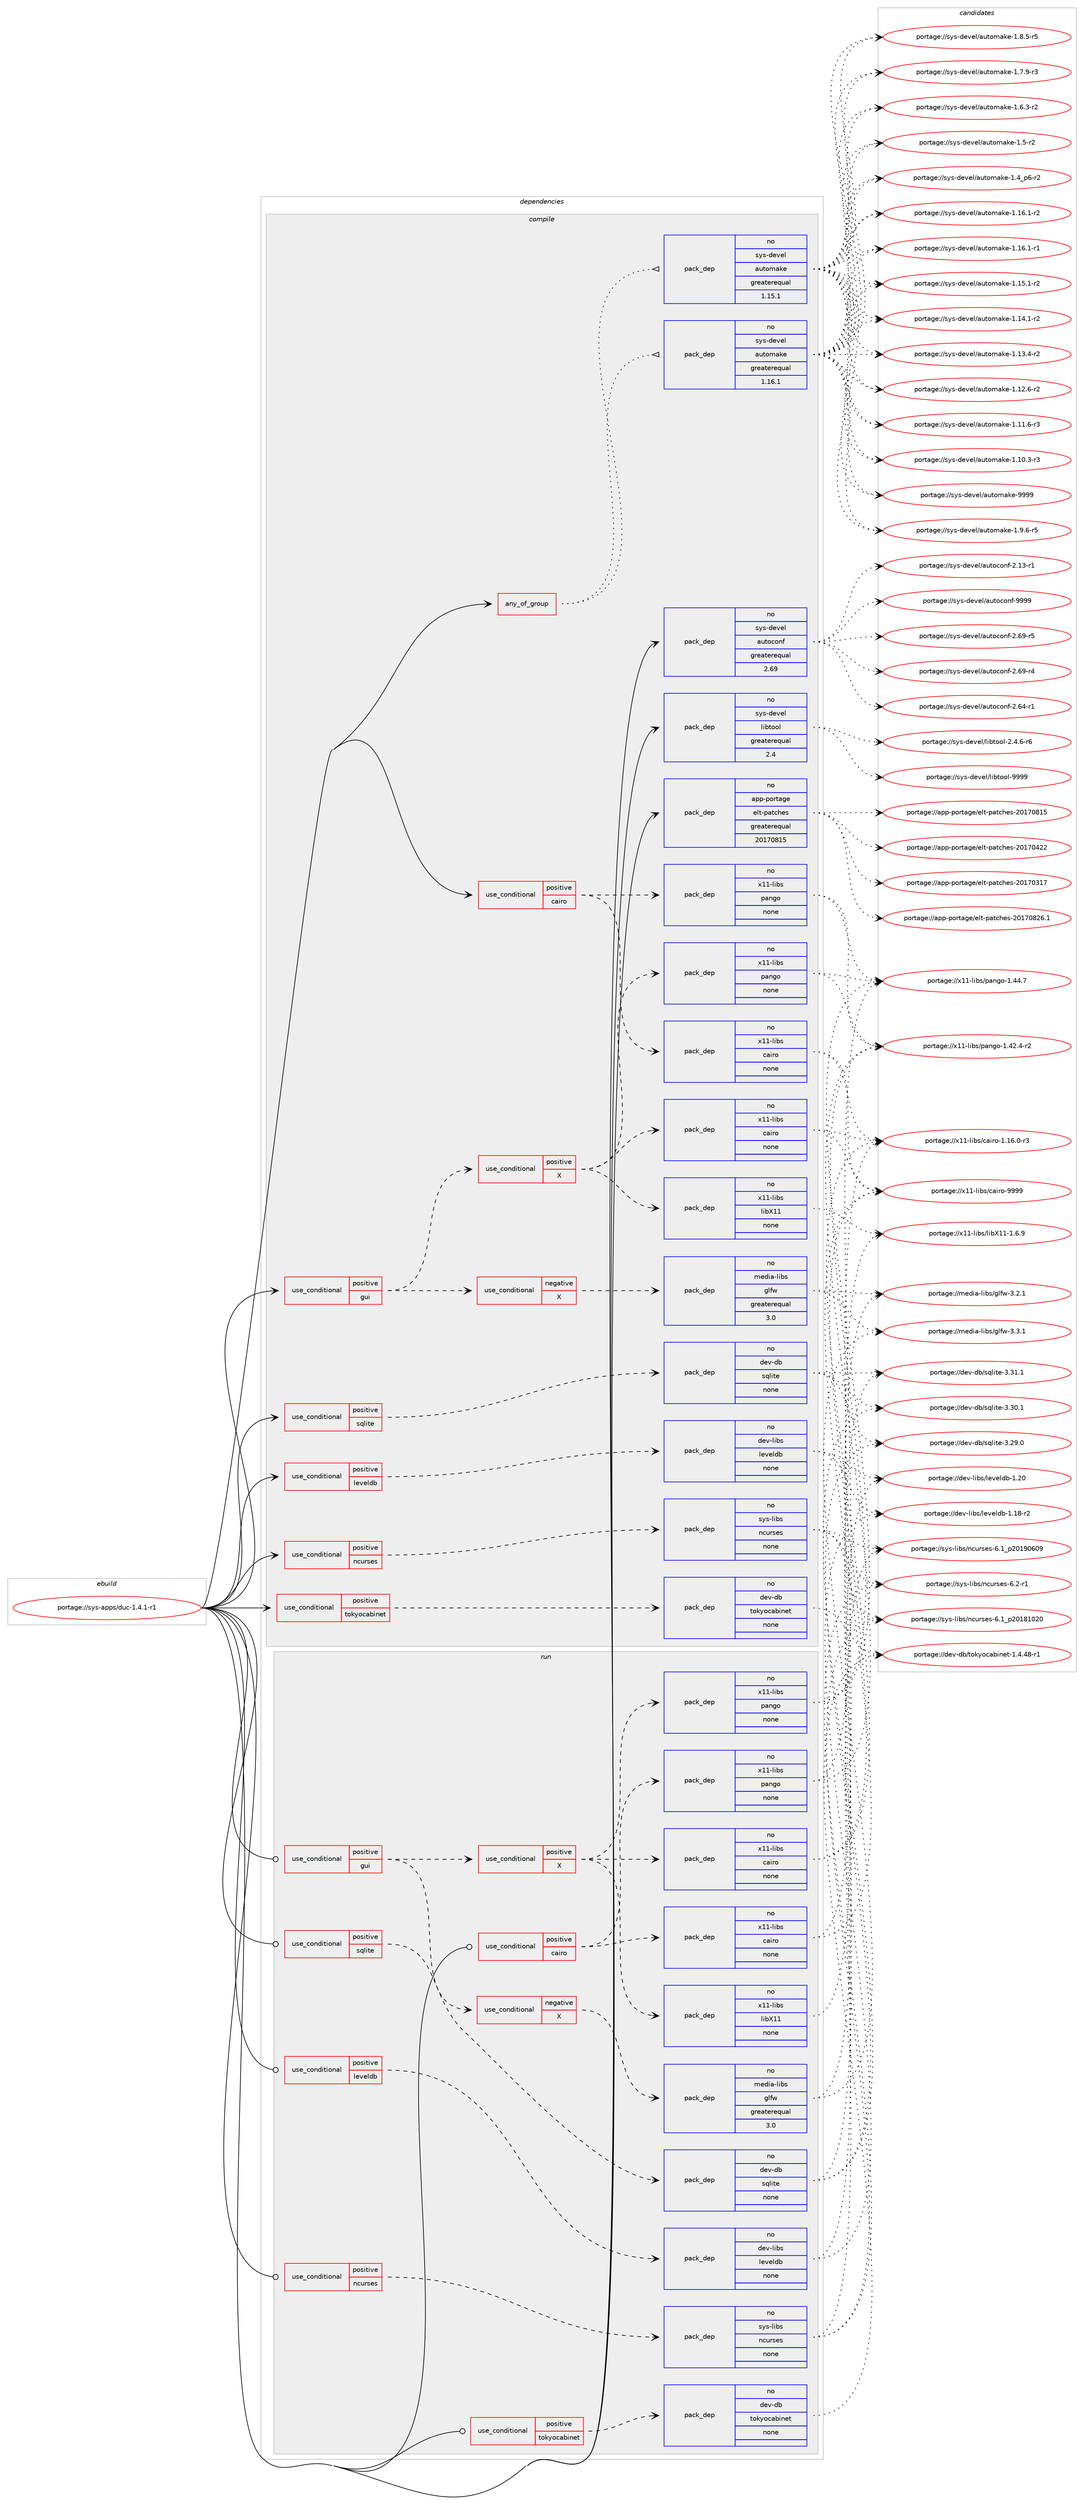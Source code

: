 digraph prolog {

# *************
# Graph options
# *************

newrank=true;
concentrate=true;
compound=true;
graph [rankdir=LR,fontname=Helvetica,fontsize=10,ranksep=1.5];#, ranksep=2.5, nodesep=0.2];
edge  [arrowhead=vee];
node  [fontname=Helvetica,fontsize=10];

# **********
# The ebuild
# **********

subgraph cluster_leftcol {
color=gray;
rank=same;
label=<<i>ebuild</i>>;
id [label="portage://sys-apps/duc-1.4.1-r1", color=red, width=4, href="../sys-apps/duc-1.4.1-r1.svg"];
}

# ****************
# The dependencies
# ****************

subgraph cluster_midcol {
color=gray;
label=<<i>dependencies</i>>;
subgraph cluster_compile {
fillcolor="#eeeeee";
style=filled;
label=<<i>compile</i>>;
subgraph any740 {
dependency32135 [label=<<TABLE BORDER="0" CELLBORDER="1" CELLSPACING="0" CELLPADDING="4"><TR><TD CELLPADDING="10">any_of_group</TD></TR></TABLE>>, shape=none, color=red];subgraph pack25336 {
dependency32136 [label=<<TABLE BORDER="0" CELLBORDER="1" CELLSPACING="0" CELLPADDING="4" WIDTH="220"><TR><TD ROWSPAN="6" CELLPADDING="30">pack_dep</TD></TR><TR><TD WIDTH="110">no</TD></TR><TR><TD>sys-devel</TD></TR><TR><TD>automake</TD></TR><TR><TD>greaterequal</TD></TR><TR><TD>1.16.1</TD></TR></TABLE>>, shape=none, color=blue];
}
dependency32135:e -> dependency32136:w [weight=20,style="dotted",arrowhead="oinv"];
subgraph pack25337 {
dependency32137 [label=<<TABLE BORDER="0" CELLBORDER="1" CELLSPACING="0" CELLPADDING="4" WIDTH="220"><TR><TD ROWSPAN="6" CELLPADDING="30">pack_dep</TD></TR><TR><TD WIDTH="110">no</TD></TR><TR><TD>sys-devel</TD></TR><TR><TD>automake</TD></TR><TR><TD>greaterequal</TD></TR><TR><TD>1.15.1</TD></TR></TABLE>>, shape=none, color=blue];
}
dependency32135:e -> dependency32137:w [weight=20,style="dotted",arrowhead="oinv"];
}
id:e -> dependency32135:w [weight=20,style="solid",arrowhead="vee"];
subgraph cond6049 {
dependency32138 [label=<<TABLE BORDER="0" CELLBORDER="1" CELLSPACING="0" CELLPADDING="4"><TR><TD ROWSPAN="3" CELLPADDING="10">use_conditional</TD></TR><TR><TD>positive</TD></TR><TR><TD>cairo</TD></TR></TABLE>>, shape=none, color=red];
subgraph pack25338 {
dependency32139 [label=<<TABLE BORDER="0" CELLBORDER="1" CELLSPACING="0" CELLPADDING="4" WIDTH="220"><TR><TD ROWSPAN="6" CELLPADDING="30">pack_dep</TD></TR><TR><TD WIDTH="110">no</TD></TR><TR><TD>x11-libs</TD></TR><TR><TD>cairo</TD></TR><TR><TD>none</TD></TR><TR><TD></TD></TR></TABLE>>, shape=none, color=blue];
}
dependency32138:e -> dependency32139:w [weight=20,style="dashed",arrowhead="vee"];
subgraph pack25339 {
dependency32140 [label=<<TABLE BORDER="0" CELLBORDER="1" CELLSPACING="0" CELLPADDING="4" WIDTH="220"><TR><TD ROWSPAN="6" CELLPADDING="30">pack_dep</TD></TR><TR><TD WIDTH="110">no</TD></TR><TR><TD>x11-libs</TD></TR><TR><TD>pango</TD></TR><TR><TD>none</TD></TR><TR><TD></TD></TR></TABLE>>, shape=none, color=blue];
}
dependency32138:e -> dependency32140:w [weight=20,style="dashed",arrowhead="vee"];
}
id:e -> dependency32138:w [weight=20,style="solid",arrowhead="vee"];
subgraph cond6050 {
dependency32141 [label=<<TABLE BORDER="0" CELLBORDER="1" CELLSPACING="0" CELLPADDING="4"><TR><TD ROWSPAN="3" CELLPADDING="10">use_conditional</TD></TR><TR><TD>positive</TD></TR><TR><TD>gui</TD></TR></TABLE>>, shape=none, color=red];
subgraph cond6051 {
dependency32142 [label=<<TABLE BORDER="0" CELLBORDER="1" CELLSPACING="0" CELLPADDING="4"><TR><TD ROWSPAN="3" CELLPADDING="10">use_conditional</TD></TR><TR><TD>positive</TD></TR><TR><TD>X</TD></TR></TABLE>>, shape=none, color=red];
subgraph pack25340 {
dependency32143 [label=<<TABLE BORDER="0" CELLBORDER="1" CELLSPACING="0" CELLPADDING="4" WIDTH="220"><TR><TD ROWSPAN="6" CELLPADDING="30">pack_dep</TD></TR><TR><TD WIDTH="110">no</TD></TR><TR><TD>x11-libs</TD></TR><TR><TD>cairo</TD></TR><TR><TD>none</TD></TR><TR><TD></TD></TR></TABLE>>, shape=none, color=blue];
}
dependency32142:e -> dependency32143:w [weight=20,style="dashed",arrowhead="vee"];
subgraph pack25341 {
dependency32144 [label=<<TABLE BORDER="0" CELLBORDER="1" CELLSPACING="0" CELLPADDING="4" WIDTH="220"><TR><TD ROWSPAN="6" CELLPADDING="30">pack_dep</TD></TR><TR><TD WIDTH="110">no</TD></TR><TR><TD>x11-libs</TD></TR><TR><TD>libX11</TD></TR><TR><TD>none</TD></TR><TR><TD></TD></TR></TABLE>>, shape=none, color=blue];
}
dependency32142:e -> dependency32144:w [weight=20,style="dashed",arrowhead="vee"];
subgraph pack25342 {
dependency32145 [label=<<TABLE BORDER="0" CELLBORDER="1" CELLSPACING="0" CELLPADDING="4" WIDTH="220"><TR><TD ROWSPAN="6" CELLPADDING="30">pack_dep</TD></TR><TR><TD WIDTH="110">no</TD></TR><TR><TD>x11-libs</TD></TR><TR><TD>pango</TD></TR><TR><TD>none</TD></TR><TR><TD></TD></TR></TABLE>>, shape=none, color=blue];
}
dependency32142:e -> dependency32145:w [weight=20,style="dashed",arrowhead="vee"];
}
dependency32141:e -> dependency32142:w [weight=20,style="dashed",arrowhead="vee"];
subgraph cond6052 {
dependency32146 [label=<<TABLE BORDER="0" CELLBORDER="1" CELLSPACING="0" CELLPADDING="4"><TR><TD ROWSPAN="3" CELLPADDING="10">use_conditional</TD></TR><TR><TD>negative</TD></TR><TR><TD>X</TD></TR></TABLE>>, shape=none, color=red];
subgraph pack25343 {
dependency32147 [label=<<TABLE BORDER="0" CELLBORDER="1" CELLSPACING="0" CELLPADDING="4" WIDTH="220"><TR><TD ROWSPAN="6" CELLPADDING="30">pack_dep</TD></TR><TR><TD WIDTH="110">no</TD></TR><TR><TD>media-libs</TD></TR><TR><TD>glfw</TD></TR><TR><TD>greaterequal</TD></TR><TR><TD>3.0</TD></TR></TABLE>>, shape=none, color=blue];
}
dependency32146:e -> dependency32147:w [weight=20,style="dashed",arrowhead="vee"];
}
dependency32141:e -> dependency32146:w [weight=20,style="dashed",arrowhead="vee"];
}
id:e -> dependency32141:w [weight=20,style="solid",arrowhead="vee"];
subgraph cond6053 {
dependency32148 [label=<<TABLE BORDER="0" CELLBORDER="1" CELLSPACING="0" CELLPADDING="4"><TR><TD ROWSPAN="3" CELLPADDING="10">use_conditional</TD></TR><TR><TD>positive</TD></TR><TR><TD>leveldb</TD></TR></TABLE>>, shape=none, color=red];
subgraph pack25344 {
dependency32149 [label=<<TABLE BORDER="0" CELLBORDER="1" CELLSPACING="0" CELLPADDING="4" WIDTH="220"><TR><TD ROWSPAN="6" CELLPADDING="30">pack_dep</TD></TR><TR><TD WIDTH="110">no</TD></TR><TR><TD>dev-libs</TD></TR><TR><TD>leveldb</TD></TR><TR><TD>none</TD></TR><TR><TD></TD></TR></TABLE>>, shape=none, color=blue];
}
dependency32148:e -> dependency32149:w [weight=20,style="dashed",arrowhead="vee"];
}
id:e -> dependency32148:w [weight=20,style="solid",arrowhead="vee"];
subgraph cond6054 {
dependency32150 [label=<<TABLE BORDER="0" CELLBORDER="1" CELLSPACING="0" CELLPADDING="4"><TR><TD ROWSPAN="3" CELLPADDING="10">use_conditional</TD></TR><TR><TD>positive</TD></TR><TR><TD>ncurses</TD></TR></TABLE>>, shape=none, color=red];
subgraph pack25345 {
dependency32151 [label=<<TABLE BORDER="0" CELLBORDER="1" CELLSPACING="0" CELLPADDING="4" WIDTH="220"><TR><TD ROWSPAN="6" CELLPADDING="30">pack_dep</TD></TR><TR><TD WIDTH="110">no</TD></TR><TR><TD>sys-libs</TD></TR><TR><TD>ncurses</TD></TR><TR><TD>none</TD></TR><TR><TD></TD></TR></TABLE>>, shape=none, color=blue];
}
dependency32150:e -> dependency32151:w [weight=20,style="dashed",arrowhead="vee"];
}
id:e -> dependency32150:w [weight=20,style="solid",arrowhead="vee"];
subgraph cond6055 {
dependency32152 [label=<<TABLE BORDER="0" CELLBORDER="1" CELLSPACING="0" CELLPADDING="4"><TR><TD ROWSPAN="3" CELLPADDING="10">use_conditional</TD></TR><TR><TD>positive</TD></TR><TR><TD>sqlite</TD></TR></TABLE>>, shape=none, color=red];
subgraph pack25346 {
dependency32153 [label=<<TABLE BORDER="0" CELLBORDER="1" CELLSPACING="0" CELLPADDING="4" WIDTH="220"><TR><TD ROWSPAN="6" CELLPADDING="30">pack_dep</TD></TR><TR><TD WIDTH="110">no</TD></TR><TR><TD>dev-db</TD></TR><TR><TD>sqlite</TD></TR><TR><TD>none</TD></TR><TR><TD></TD></TR></TABLE>>, shape=none, color=blue];
}
dependency32152:e -> dependency32153:w [weight=20,style="dashed",arrowhead="vee"];
}
id:e -> dependency32152:w [weight=20,style="solid",arrowhead="vee"];
subgraph cond6056 {
dependency32154 [label=<<TABLE BORDER="0" CELLBORDER="1" CELLSPACING="0" CELLPADDING="4"><TR><TD ROWSPAN="3" CELLPADDING="10">use_conditional</TD></TR><TR><TD>positive</TD></TR><TR><TD>tokyocabinet</TD></TR></TABLE>>, shape=none, color=red];
subgraph pack25347 {
dependency32155 [label=<<TABLE BORDER="0" CELLBORDER="1" CELLSPACING="0" CELLPADDING="4" WIDTH="220"><TR><TD ROWSPAN="6" CELLPADDING="30">pack_dep</TD></TR><TR><TD WIDTH="110">no</TD></TR><TR><TD>dev-db</TD></TR><TR><TD>tokyocabinet</TD></TR><TR><TD>none</TD></TR><TR><TD></TD></TR></TABLE>>, shape=none, color=blue];
}
dependency32154:e -> dependency32155:w [weight=20,style="dashed",arrowhead="vee"];
}
id:e -> dependency32154:w [weight=20,style="solid",arrowhead="vee"];
subgraph pack25348 {
dependency32156 [label=<<TABLE BORDER="0" CELLBORDER="1" CELLSPACING="0" CELLPADDING="4" WIDTH="220"><TR><TD ROWSPAN="6" CELLPADDING="30">pack_dep</TD></TR><TR><TD WIDTH="110">no</TD></TR><TR><TD>app-portage</TD></TR><TR><TD>elt-patches</TD></TR><TR><TD>greaterequal</TD></TR><TR><TD>20170815</TD></TR></TABLE>>, shape=none, color=blue];
}
id:e -> dependency32156:w [weight=20,style="solid",arrowhead="vee"];
subgraph pack25349 {
dependency32157 [label=<<TABLE BORDER="0" CELLBORDER="1" CELLSPACING="0" CELLPADDING="4" WIDTH="220"><TR><TD ROWSPAN="6" CELLPADDING="30">pack_dep</TD></TR><TR><TD WIDTH="110">no</TD></TR><TR><TD>sys-devel</TD></TR><TR><TD>autoconf</TD></TR><TR><TD>greaterequal</TD></TR><TR><TD>2.69</TD></TR></TABLE>>, shape=none, color=blue];
}
id:e -> dependency32157:w [weight=20,style="solid",arrowhead="vee"];
subgraph pack25350 {
dependency32158 [label=<<TABLE BORDER="0" CELLBORDER="1" CELLSPACING="0" CELLPADDING="4" WIDTH="220"><TR><TD ROWSPAN="6" CELLPADDING="30">pack_dep</TD></TR><TR><TD WIDTH="110">no</TD></TR><TR><TD>sys-devel</TD></TR><TR><TD>libtool</TD></TR><TR><TD>greaterequal</TD></TR><TR><TD>2.4</TD></TR></TABLE>>, shape=none, color=blue];
}
id:e -> dependency32158:w [weight=20,style="solid",arrowhead="vee"];
}
subgraph cluster_compileandrun {
fillcolor="#eeeeee";
style=filled;
label=<<i>compile and run</i>>;
}
subgraph cluster_run {
fillcolor="#eeeeee";
style=filled;
label=<<i>run</i>>;
subgraph cond6057 {
dependency32159 [label=<<TABLE BORDER="0" CELLBORDER="1" CELLSPACING="0" CELLPADDING="4"><TR><TD ROWSPAN="3" CELLPADDING="10">use_conditional</TD></TR><TR><TD>positive</TD></TR><TR><TD>cairo</TD></TR></TABLE>>, shape=none, color=red];
subgraph pack25351 {
dependency32160 [label=<<TABLE BORDER="0" CELLBORDER="1" CELLSPACING="0" CELLPADDING="4" WIDTH="220"><TR><TD ROWSPAN="6" CELLPADDING="30">pack_dep</TD></TR><TR><TD WIDTH="110">no</TD></TR><TR><TD>x11-libs</TD></TR><TR><TD>cairo</TD></TR><TR><TD>none</TD></TR><TR><TD></TD></TR></TABLE>>, shape=none, color=blue];
}
dependency32159:e -> dependency32160:w [weight=20,style="dashed",arrowhead="vee"];
subgraph pack25352 {
dependency32161 [label=<<TABLE BORDER="0" CELLBORDER="1" CELLSPACING="0" CELLPADDING="4" WIDTH="220"><TR><TD ROWSPAN="6" CELLPADDING="30">pack_dep</TD></TR><TR><TD WIDTH="110">no</TD></TR><TR><TD>x11-libs</TD></TR><TR><TD>pango</TD></TR><TR><TD>none</TD></TR><TR><TD></TD></TR></TABLE>>, shape=none, color=blue];
}
dependency32159:e -> dependency32161:w [weight=20,style="dashed",arrowhead="vee"];
}
id:e -> dependency32159:w [weight=20,style="solid",arrowhead="odot"];
subgraph cond6058 {
dependency32162 [label=<<TABLE BORDER="0" CELLBORDER="1" CELLSPACING="0" CELLPADDING="4"><TR><TD ROWSPAN="3" CELLPADDING="10">use_conditional</TD></TR><TR><TD>positive</TD></TR><TR><TD>gui</TD></TR></TABLE>>, shape=none, color=red];
subgraph cond6059 {
dependency32163 [label=<<TABLE BORDER="0" CELLBORDER="1" CELLSPACING="0" CELLPADDING="4"><TR><TD ROWSPAN="3" CELLPADDING="10">use_conditional</TD></TR><TR><TD>positive</TD></TR><TR><TD>X</TD></TR></TABLE>>, shape=none, color=red];
subgraph pack25353 {
dependency32164 [label=<<TABLE BORDER="0" CELLBORDER="1" CELLSPACING="0" CELLPADDING="4" WIDTH="220"><TR><TD ROWSPAN="6" CELLPADDING="30">pack_dep</TD></TR><TR><TD WIDTH="110">no</TD></TR><TR><TD>x11-libs</TD></TR><TR><TD>cairo</TD></TR><TR><TD>none</TD></TR><TR><TD></TD></TR></TABLE>>, shape=none, color=blue];
}
dependency32163:e -> dependency32164:w [weight=20,style="dashed",arrowhead="vee"];
subgraph pack25354 {
dependency32165 [label=<<TABLE BORDER="0" CELLBORDER="1" CELLSPACING="0" CELLPADDING="4" WIDTH="220"><TR><TD ROWSPAN="6" CELLPADDING="30">pack_dep</TD></TR><TR><TD WIDTH="110">no</TD></TR><TR><TD>x11-libs</TD></TR><TR><TD>libX11</TD></TR><TR><TD>none</TD></TR><TR><TD></TD></TR></TABLE>>, shape=none, color=blue];
}
dependency32163:e -> dependency32165:w [weight=20,style="dashed",arrowhead="vee"];
subgraph pack25355 {
dependency32166 [label=<<TABLE BORDER="0" CELLBORDER="1" CELLSPACING="0" CELLPADDING="4" WIDTH="220"><TR><TD ROWSPAN="6" CELLPADDING="30">pack_dep</TD></TR><TR><TD WIDTH="110">no</TD></TR><TR><TD>x11-libs</TD></TR><TR><TD>pango</TD></TR><TR><TD>none</TD></TR><TR><TD></TD></TR></TABLE>>, shape=none, color=blue];
}
dependency32163:e -> dependency32166:w [weight=20,style="dashed",arrowhead="vee"];
}
dependency32162:e -> dependency32163:w [weight=20,style="dashed",arrowhead="vee"];
subgraph cond6060 {
dependency32167 [label=<<TABLE BORDER="0" CELLBORDER="1" CELLSPACING="0" CELLPADDING="4"><TR><TD ROWSPAN="3" CELLPADDING="10">use_conditional</TD></TR><TR><TD>negative</TD></TR><TR><TD>X</TD></TR></TABLE>>, shape=none, color=red];
subgraph pack25356 {
dependency32168 [label=<<TABLE BORDER="0" CELLBORDER="1" CELLSPACING="0" CELLPADDING="4" WIDTH="220"><TR><TD ROWSPAN="6" CELLPADDING="30">pack_dep</TD></TR><TR><TD WIDTH="110">no</TD></TR><TR><TD>media-libs</TD></TR><TR><TD>glfw</TD></TR><TR><TD>greaterequal</TD></TR><TR><TD>3.0</TD></TR></TABLE>>, shape=none, color=blue];
}
dependency32167:e -> dependency32168:w [weight=20,style="dashed",arrowhead="vee"];
}
dependency32162:e -> dependency32167:w [weight=20,style="dashed",arrowhead="vee"];
}
id:e -> dependency32162:w [weight=20,style="solid",arrowhead="odot"];
subgraph cond6061 {
dependency32169 [label=<<TABLE BORDER="0" CELLBORDER="1" CELLSPACING="0" CELLPADDING="4"><TR><TD ROWSPAN="3" CELLPADDING="10">use_conditional</TD></TR><TR><TD>positive</TD></TR><TR><TD>leveldb</TD></TR></TABLE>>, shape=none, color=red];
subgraph pack25357 {
dependency32170 [label=<<TABLE BORDER="0" CELLBORDER="1" CELLSPACING="0" CELLPADDING="4" WIDTH="220"><TR><TD ROWSPAN="6" CELLPADDING="30">pack_dep</TD></TR><TR><TD WIDTH="110">no</TD></TR><TR><TD>dev-libs</TD></TR><TR><TD>leveldb</TD></TR><TR><TD>none</TD></TR><TR><TD></TD></TR></TABLE>>, shape=none, color=blue];
}
dependency32169:e -> dependency32170:w [weight=20,style="dashed",arrowhead="vee"];
}
id:e -> dependency32169:w [weight=20,style="solid",arrowhead="odot"];
subgraph cond6062 {
dependency32171 [label=<<TABLE BORDER="0" CELLBORDER="1" CELLSPACING="0" CELLPADDING="4"><TR><TD ROWSPAN="3" CELLPADDING="10">use_conditional</TD></TR><TR><TD>positive</TD></TR><TR><TD>ncurses</TD></TR></TABLE>>, shape=none, color=red];
subgraph pack25358 {
dependency32172 [label=<<TABLE BORDER="0" CELLBORDER="1" CELLSPACING="0" CELLPADDING="4" WIDTH="220"><TR><TD ROWSPAN="6" CELLPADDING="30">pack_dep</TD></TR><TR><TD WIDTH="110">no</TD></TR><TR><TD>sys-libs</TD></TR><TR><TD>ncurses</TD></TR><TR><TD>none</TD></TR><TR><TD></TD></TR></TABLE>>, shape=none, color=blue];
}
dependency32171:e -> dependency32172:w [weight=20,style="dashed",arrowhead="vee"];
}
id:e -> dependency32171:w [weight=20,style="solid",arrowhead="odot"];
subgraph cond6063 {
dependency32173 [label=<<TABLE BORDER="0" CELLBORDER="1" CELLSPACING="0" CELLPADDING="4"><TR><TD ROWSPAN="3" CELLPADDING="10">use_conditional</TD></TR><TR><TD>positive</TD></TR><TR><TD>sqlite</TD></TR></TABLE>>, shape=none, color=red];
subgraph pack25359 {
dependency32174 [label=<<TABLE BORDER="0" CELLBORDER="1" CELLSPACING="0" CELLPADDING="4" WIDTH="220"><TR><TD ROWSPAN="6" CELLPADDING="30">pack_dep</TD></TR><TR><TD WIDTH="110">no</TD></TR><TR><TD>dev-db</TD></TR><TR><TD>sqlite</TD></TR><TR><TD>none</TD></TR><TR><TD></TD></TR></TABLE>>, shape=none, color=blue];
}
dependency32173:e -> dependency32174:w [weight=20,style="dashed",arrowhead="vee"];
}
id:e -> dependency32173:w [weight=20,style="solid",arrowhead="odot"];
subgraph cond6064 {
dependency32175 [label=<<TABLE BORDER="0" CELLBORDER="1" CELLSPACING="0" CELLPADDING="4"><TR><TD ROWSPAN="3" CELLPADDING="10">use_conditional</TD></TR><TR><TD>positive</TD></TR><TR><TD>tokyocabinet</TD></TR></TABLE>>, shape=none, color=red];
subgraph pack25360 {
dependency32176 [label=<<TABLE BORDER="0" CELLBORDER="1" CELLSPACING="0" CELLPADDING="4" WIDTH="220"><TR><TD ROWSPAN="6" CELLPADDING="30">pack_dep</TD></TR><TR><TD WIDTH="110">no</TD></TR><TR><TD>dev-db</TD></TR><TR><TD>tokyocabinet</TD></TR><TR><TD>none</TD></TR><TR><TD></TD></TR></TABLE>>, shape=none, color=blue];
}
dependency32175:e -> dependency32176:w [weight=20,style="dashed",arrowhead="vee"];
}
id:e -> dependency32175:w [weight=20,style="solid",arrowhead="odot"];
}
}

# **************
# The candidates
# **************

subgraph cluster_choices {
rank=same;
color=gray;
label=<<i>candidates</i>>;

subgraph choice25336 {
color=black;
nodesep=1;
choice115121115451001011181011084797117116111109971071014557575757 [label="portage://sys-devel/automake-9999", color=red, width=4,href="../sys-devel/automake-9999.svg"];
choice115121115451001011181011084797117116111109971071014549465746544511453 [label="portage://sys-devel/automake-1.9.6-r5", color=red, width=4,href="../sys-devel/automake-1.9.6-r5.svg"];
choice115121115451001011181011084797117116111109971071014549465646534511453 [label="portage://sys-devel/automake-1.8.5-r5", color=red, width=4,href="../sys-devel/automake-1.8.5-r5.svg"];
choice115121115451001011181011084797117116111109971071014549465546574511451 [label="portage://sys-devel/automake-1.7.9-r3", color=red, width=4,href="../sys-devel/automake-1.7.9-r3.svg"];
choice115121115451001011181011084797117116111109971071014549465446514511450 [label="portage://sys-devel/automake-1.6.3-r2", color=red, width=4,href="../sys-devel/automake-1.6.3-r2.svg"];
choice11512111545100101118101108479711711611110997107101454946534511450 [label="portage://sys-devel/automake-1.5-r2", color=red, width=4,href="../sys-devel/automake-1.5-r2.svg"];
choice115121115451001011181011084797117116111109971071014549465295112544511450 [label="portage://sys-devel/automake-1.4_p6-r2", color=red, width=4,href="../sys-devel/automake-1.4_p6-r2.svg"];
choice11512111545100101118101108479711711611110997107101454946495446494511450 [label="portage://sys-devel/automake-1.16.1-r2", color=red, width=4,href="../sys-devel/automake-1.16.1-r2.svg"];
choice11512111545100101118101108479711711611110997107101454946495446494511449 [label="portage://sys-devel/automake-1.16.1-r1", color=red, width=4,href="../sys-devel/automake-1.16.1-r1.svg"];
choice11512111545100101118101108479711711611110997107101454946495346494511450 [label="portage://sys-devel/automake-1.15.1-r2", color=red, width=4,href="../sys-devel/automake-1.15.1-r2.svg"];
choice11512111545100101118101108479711711611110997107101454946495246494511450 [label="portage://sys-devel/automake-1.14.1-r2", color=red, width=4,href="../sys-devel/automake-1.14.1-r2.svg"];
choice11512111545100101118101108479711711611110997107101454946495146524511450 [label="portage://sys-devel/automake-1.13.4-r2", color=red, width=4,href="../sys-devel/automake-1.13.4-r2.svg"];
choice11512111545100101118101108479711711611110997107101454946495046544511450 [label="portage://sys-devel/automake-1.12.6-r2", color=red, width=4,href="../sys-devel/automake-1.12.6-r2.svg"];
choice11512111545100101118101108479711711611110997107101454946494946544511451 [label="portage://sys-devel/automake-1.11.6-r3", color=red, width=4,href="../sys-devel/automake-1.11.6-r3.svg"];
choice11512111545100101118101108479711711611110997107101454946494846514511451 [label="portage://sys-devel/automake-1.10.3-r3", color=red, width=4,href="../sys-devel/automake-1.10.3-r3.svg"];
dependency32136:e -> choice115121115451001011181011084797117116111109971071014557575757:w [style=dotted,weight="100"];
dependency32136:e -> choice115121115451001011181011084797117116111109971071014549465746544511453:w [style=dotted,weight="100"];
dependency32136:e -> choice115121115451001011181011084797117116111109971071014549465646534511453:w [style=dotted,weight="100"];
dependency32136:e -> choice115121115451001011181011084797117116111109971071014549465546574511451:w [style=dotted,weight="100"];
dependency32136:e -> choice115121115451001011181011084797117116111109971071014549465446514511450:w [style=dotted,weight="100"];
dependency32136:e -> choice11512111545100101118101108479711711611110997107101454946534511450:w [style=dotted,weight="100"];
dependency32136:e -> choice115121115451001011181011084797117116111109971071014549465295112544511450:w [style=dotted,weight="100"];
dependency32136:e -> choice11512111545100101118101108479711711611110997107101454946495446494511450:w [style=dotted,weight="100"];
dependency32136:e -> choice11512111545100101118101108479711711611110997107101454946495446494511449:w [style=dotted,weight="100"];
dependency32136:e -> choice11512111545100101118101108479711711611110997107101454946495346494511450:w [style=dotted,weight="100"];
dependency32136:e -> choice11512111545100101118101108479711711611110997107101454946495246494511450:w [style=dotted,weight="100"];
dependency32136:e -> choice11512111545100101118101108479711711611110997107101454946495146524511450:w [style=dotted,weight="100"];
dependency32136:e -> choice11512111545100101118101108479711711611110997107101454946495046544511450:w [style=dotted,weight="100"];
dependency32136:e -> choice11512111545100101118101108479711711611110997107101454946494946544511451:w [style=dotted,weight="100"];
dependency32136:e -> choice11512111545100101118101108479711711611110997107101454946494846514511451:w [style=dotted,weight="100"];
}
subgraph choice25337 {
color=black;
nodesep=1;
choice115121115451001011181011084797117116111109971071014557575757 [label="portage://sys-devel/automake-9999", color=red, width=4,href="../sys-devel/automake-9999.svg"];
choice115121115451001011181011084797117116111109971071014549465746544511453 [label="portage://sys-devel/automake-1.9.6-r5", color=red, width=4,href="../sys-devel/automake-1.9.6-r5.svg"];
choice115121115451001011181011084797117116111109971071014549465646534511453 [label="portage://sys-devel/automake-1.8.5-r5", color=red, width=4,href="../sys-devel/automake-1.8.5-r5.svg"];
choice115121115451001011181011084797117116111109971071014549465546574511451 [label="portage://sys-devel/automake-1.7.9-r3", color=red, width=4,href="../sys-devel/automake-1.7.9-r3.svg"];
choice115121115451001011181011084797117116111109971071014549465446514511450 [label="portage://sys-devel/automake-1.6.3-r2", color=red, width=4,href="../sys-devel/automake-1.6.3-r2.svg"];
choice11512111545100101118101108479711711611110997107101454946534511450 [label="portage://sys-devel/automake-1.5-r2", color=red, width=4,href="../sys-devel/automake-1.5-r2.svg"];
choice115121115451001011181011084797117116111109971071014549465295112544511450 [label="portage://sys-devel/automake-1.4_p6-r2", color=red, width=4,href="../sys-devel/automake-1.4_p6-r2.svg"];
choice11512111545100101118101108479711711611110997107101454946495446494511450 [label="portage://sys-devel/automake-1.16.1-r2", color=red, width=4,href="../sys-devel/automake-1.16.1-r2.svg"];
choice11512111545100101118101108479711711611110997107101454946495446494511449 [label="portage://sys-devel/automake-1.16.1-r1", color=red, width=4,href="../sys-devel/automake-1.16.1-r1.svg"];
choice11512111545100101118101108479711711611110997107101454946495346494511450 [label="portage://sys-devel/automake-1.15.1-r2", color=red, width=4,href="../sys-devel/automake-1.15.1-r2.svg"];
choice11512111545100101118101108479711711611110997107101454946495246494511450 [label="portage://sys-devel/automake-1.14.1-r2", color=red, width=4,href="../sys-devel/automake-1.14.1-r2.svg"];
choice11512111545100101118101108479711711611110997107101454946495146524511450 [label="portage://sys-devel/automake-1.13.4-r2", color=red, width=4,href="../sys-devel/automake-1.13.4-r2.svg"];
choice11512111545100101118101108479711711611110997107101454946495046544511450 [label="portage://sys-devel/automake-1.12.6-r2", color=red, width=4,href="../sys-devel/automake-1.12.6-r2.svg"];
choice11512111545100101118101108479711711611110997107101454946494946544511451 [label="portage://sys-devel/automake-1.11.6-r3", color=red, width=4,href="../sys-devel/automake-1.11.6-r3.svg"];
choice11512111545100101118101108479711711611110997107101454946494846514511451 [label="portage://sys-devel/automake-1.10.3-r3", color=red, width=4,href="../sys-devel/automake-1.10.3-r3.svg"];
dependency32137:e -> choice115121115451001011181011084797117116111109971071014557575757:w [style=dotted,weight="100"];
dependency32137:e -> choice115121115451001011181011084797117116111109971071014549465746544511453:w [style=dotted,weight="100"];
dependency32137:e -> choice115121115451001011181011084797117116111109971071014549465646534511453:w [style=dotted,weight="100"];
dependency32137:e -> choice115121115451001011181011084797117116111109971071014549465546574511451:w [style=dotted,weight="100"];
dependency32137:e -> choice115121115451001011181011084797117116111109971071014549465446514511450:w [style=dotted,weight="100"];
dependency32137:e -> choice11512111545100101118101108479711711611110997107101454946534511450:w [style=dotted,weight="100"];
dependency32137:e -> choice115121115451001011181011084797117116111109971071014549465295112544511450:w [style=dotted,weight="100"];
dependency32137:e -> choice11512111545100101118101108479711711611110997107101454946495446494511450:w [style=dotted,weight="100"];
dependency32137:e -> choice11512111545100101118101108479711711611110997107101454946495446494511449:w [style=dotted,weight="100"];
dependency32137:e -> choice11512111545100101118101108479711711611110997107101454946495346494511450:w [style=dotted,weight="100"];
dependency32137:e -> choice11512111545100101118101108479711711611110997107101454946495246494511450:w [style=dotted,weight="100"];
dependency32137:e -> choice11512111545100101118101108479711711611110997107101454946495146524511450:w [style=dotted,weight="100"];
dependency32137:e -> choice11512111545100101118101108479711711611110997107101454946495046544511450:w [style=dotted,weight="100"];
dependency32137:e -> choice11512111545100101118101108479711711611110997107101454946494946544511451:w [style=dotted,weight="100"];
dependency32137:e -> choice11512111545100101118101108479711711611110997107101454946494846514511451:w [style=dotted,weight="100"];
}
subgraph choice25338 {
color=black;
nodesep=1;
choice120494945108105981154799971051141114557575757 [label="portage://x11-libs/cairo-9999", color=red, width=4,href="../x11-libs/cairo-9999.svg"];
choice12049494510810598115479997105114111454946495446484511451 [label="portage://x11-libs/cairo-1.16.0-r3", color=red, width=4,href="../x11-libs/cairo-1.16.0-r3.svg"];
dependency32139:e -> choice120494945108105981154799971051141114557575757:w [style=dotted,weight="100"];
dependency32139:e -> choice12049494510810598115479997105114111454946495446484511451:w [style=dotted,weight="100"];
}
subgraph choice25339 {
color=black;
nodesep=1;
choice12049494510810598115471129711010311145494652524655 [label="portage://x11-libs/pango-1.44.7", color=red, width=4,href="../x11-libs/pango-1.44.7.svg"];
choice120494945108105981154711297110103111454946525046524511450 [label="portage://x11-libs/pango-1.42.4-r2", color=red, width=4,href="../x11-libs/pango-1.42.4-r2.svg"];
dependency32140:e -> choice12049494510810598115471129711010311145494652524655:w [style=dotted,weight="100"];
dependency32140:e -> choice120494945108105981154711297110103111454946525046524511450:w [style=dotted,weight="100"];
}
subgraph choice25340 {
color=black;
nodesep=1;
choice120494945108105981154799971051141114557575757 [label="portage://x11-libs/cairo-9999", color=red, width=4,href="../x11-libs/cairo-9999.svg"];
choice12049494510810598115479997105114111454946495446484511451 [label="portage://x11-libs/cairo-1.16.0-r3", color=red, width=4,href="../x11-libs/cairo-1.16.0-r3.svg"];
dependency32143:e -> choice120494945108105981154799971051141114557575757:w [style=dotted,weight="100"];
dependency32143:e -> choice12049494510810598115479997105114111454946495446484511451:w [style=dotted,weight="100"];
}
subgraph choice25341 {
color=black;
nodesep=1;
choice120494945108105981154710810598884949454946544657 [label="portage://x11-libs/libX11-1.6.9", color=red, width=4,href="../x11-libs/libX11-1.6.9.svg"];
dependency32144:e -> choice120494945108105981154710810598884949454946544657:w [style=dotted,weight="100"];
}
subgraph choice25342 {
color=black;
nodesep=1;
choice12049494510810598115471129711010311145494652524655 [label="portage://x11-libs/pango-1.44.7", color=red, width=4,href="../x11-libs/pango-1.44.7.svg"];
choice120494945108105981154711297110103111454946525046524511450 [label="portage://x11-libs/pango-1.42.4-r2", color=red, width=4,href="../x11-libs/pango-1.42.4-r2.svg"];
dependency32145:e -> choice12049494510810598115471129711010311145494652524655:w [style=dotted,weight="100"];
dependency32145:e -> choice120494945108105981154711297110103111454946525046524511450:w [style=dotted,weight="100"];
}
subgraph choice25343 {
color=black;
nodesep=1;
choice10910110010597451081059811547103108102119455146514649 [label="portage://media-libs/glfw-3.3.1", color=red, width=4,href="../media-libs/glfw-3.3.1.svg"];
choice10910110010597451081059811547103108102119455146504649 [label="portage://media-libs/glfw-3.2.1", color=red, width=4,href="../media-libs/glfw-3.2.1.svg"];
dependency32147:e -> choice10910110010597451081059811547103108102119455146514649:w [style=dotted,weight="100"];
dependency32147:e -> choice10910110010597451081059811547103108102119455146504649:w [style=dotted,weight="100"];
}
subgraph choice25344 {
color=black;
nodesep=1;
choice100101118451081059811547108101118101108100984549465048 [label="portage://dev-libs/leveldb-1.20", color=red, width=4,href="../dev-libs/leveldb-1.20.svg"];
choice1001011184510810598115471081011181011081009845494649564511450 [label="portage://dev-libs/leveldb-1.18-r2", color=red, width=4,href="../dev-libs/leveldb-1.18-r2.svg"];
dependency32149:e -> choice100101118451081059811547108101118101108100984549465048:w [style=dotted,weight="100"];
dependency32149:e -> choice1001011184510810598115471081011181011081009845494649564511450:w [style=dotted,weight="100"];
}
subgraph choice25345 {
color=black;
nodesep=1;
choice11512111545108105981154711099117114115101115455446504511449 [label="portage://sys-libs/ncurses-6.2-r1", color=red, width=4,href="../sys-libs/ncurses-6.2-r1.svg"];
choice1151211154510810598115471109911711411510111545544649951125048495748544857 [label="portage://sys-libs/ncurses-6.1_p20190609", color=red, width=4,href="../sys-libs/ncurses-6.1_p20190609.svg"];
choice1151211154510810598115471109911711411510111545544649951125048495649485048 [label="portage://sys-libs/ncurses-6.1_p20181020", color=red, width=4,href="../sys-libs/ncurses-6.1_p20181020.svg"];
dependency32151:e -> choice11512111545108105981154711099117114115101115455446504511449:w [style=dotted,weight="100"];
dependency32151:e -> choice1151211154510810598115471109911711411510111545544649951125048495748544857:w [style=dotted,weight="100"];
dependency32151:e -> choice1151211154510810598115471109911711411510111545544649951125048495649485048:w [style=dotted,weight="100"];
}
subgraph choice25346 {
color=black;
nodesep=1;
choice10010111845100984711511310810511610145514651494649 [label="portage://dev-db/sqlite-3.31.1", color=red, width=4,href="../dev-db/sqlite-3.31.1.svg"];
choice10010111845100984711511310810511610145514651484649 [label="portage://dev-db/sqlite-3.30.1", color=red, width=4,href="../dev-db/sqlite-3.30.1.svg"];
choice10010111845100984711511310810511610145514650574648 [label="portage://dev-db/sqlite-3.29.0", color=red, width=4,href="../dev-db/sqlite-3.29.0.svg"];
dependency32153:e -> choice10010111845100984711511310810511610145514651494649:w [style=dotted,weight="100"];
dependency32153:e -> choice10010111845100984711511310810511610145514651484649:w [style=dotted,weight="100"];
dependency32153:e -> choice10010111845100984711511310810511610145514650574648:w [style=dotted,weight="100"];
}
subgraph choice25347 {
color=black;
nodesep=1;
choice100101118451009847116111107121111999798105110101116454946524652564511449 [label="portage://dev-db/tokyocabinet-1.4.48-r1", color=red, width=4,href="../dev-db/tokyocabinet-1.4.48-r1.svg"];
dependency32155:e -> choice100101118451009847116111107121111999798105110101116454946524652564511449:w [style=dotted,weight="100"];
}
subgraph choice25348 {
color=black;
nodesep=1;
choice971121124511211111411697103101471011081164511297116991041011154550484955485650544649 [label="portage://app-portage/elt-patches-20170826.1", color=red, width=4,href="../app-portage/elt-patches-20170826.1.svg"];
choice97112112451121111141169710310147101108116451129711699104101115455048495548564953 [label="portage://app-portage/elt-patches-20170815", color=red, width=4,href="../app-portage/elt-patches-20170815.svg"];
choice97112112451121111141169710310147101108116451129711699104101115455048495548525050 [label="portage://app-portage/elt-patches-20170422", color=red, width=4,href="../app-portage/elt-patches-20170422.svg"];
choice97112112451121111141169710310147101108116451129711699104101115455048495548514955 [label="portage://app-portage/elt-patches-20170317", color=red, width=4,href="../app-portage/elt-patches-20170317.svg"];
dependency32156:e -> choice971121124511211111411697103101471011081164511297116991041011154550484955485650544649:w [style=dotted,weight="100"];
dependency32156:e -> choice97112112451121111141169710310147101108116451129711699104101115455048495548564953:w [style=dotted,weight="100"];
dependency32156:e -> choice97112112451121111141169710310147101108116451129711699104101115455048495548525050:w [style=dotted,weight="100"];
dependency32156:e -> choice97112112451121111141169710310147101108116451129711699104101115455048495548514955:w [style=dotted,weight="100"];
}
subgraph choice25349 {
color=black;
nodesep=1;
choice115121115451001011181011084797117116111991111101024557575757 [label="portage://sys-devel/autoconf-9999", color=red, width=4,href="../sys-devel/autoconf-9999.svg"];
choice1151211154510010111810110847971171161119911111010245504654574511453 [label="portage://sys-devel/autoconf-2.69-r5", color=red, width=4,href="../sys-devel/autoconf-2.69-r5.svg"];
choice1151211154510010111810110847971171161119911111010245504654574511452 [label="portage://sys-devel/autoconf-2.69-r4", color=red, width=4,href="../sys-devel/autoconf-2.69-r4.svg"];
choice1151211154510010111810110847971171161119911111010245504654524511449 [label="portage://sys-devel/autoconf-2.64-r1", color=red, width=4,href="../sys-devel/autoconf-2.64-r1.svg"];
choice1151211154510010111810110847971171161119911111010245504649514511449 [label="portage://sys-devel/autoconf-2.13-r1", color=red, width=4,href="../sys-devel/autoconf-2.13-r1.svg"];
dependency32157:e -> choice115121115451001011181011084797117116111991111101024557575757:w [style=dotted,weight="100"];
dependency32157:e -> choice1151211154510010111810110847971171161119911111010245504654574511453:w [style=dotted,weight="100"];
dependency32157:e -> choice1151211154510010111810110847971171161119911111010245504654574511452:w [style=dotted,weight="100"];
dependency32157:e -> choice1151211154510010111810110847971171161119911111010245504654524511449:w [style=dotted,weight="100"];
dependency32157:e -> choice1151211154510010111810110847971171161119911111010245504649514511449:w [style=dotted,weight="100"];
}
subgraph choice25350 {
color=black;
nodesep=1;
choice1151211154510010111810110847108105981161111111084557575757 [label="portage://sys-devel/libtool-9999", color=red, width=4,href="../sys-devel/libtool-9999.svg"];
choice1151211154510010111810110847108105981161111111084550465246544511454 [label="portage://sys-devel/libtool-2.4.6-r6", color=red, width=4,href="../sys-devel/libtool-2.4.6-r6.svg"];
dependency32158:e -> choice1151211154510010111810110847108105981161111111084557575757:w [style=dotted,weight="100"];
dependency32158:e -> choice1151211154510010111810110847108105981161111111084550465246544511454:w [style=dotted,weight="100"];
}
subgraph choice25351 {
color=black;
nodesep=1;
choice120494945108105981154799971051141114557575757 [label="portage://x11-libs/cairo-9999", color=red, width=4,href="../x11-libs/cairo-9999.svg"];
choice12049494510810598115479997105114111454946495446484511451 [label="portage://x11-libs/cairo-1.16.0-r3", color=red, width=4,href="../x11-libs/cairo-1.16.0-r3.svg"];
dependency32160:e -> choice120494945108105981154799971051141114557575757:w [style=dotted,weight="100"];
dependency32160:e -> choice12049494510810598115479997105114111454946495446484511451:w [style=dotted,weight="100"];
}
subgraph choice25352 {
color=black;
nodesep=1;
choice12049494510810598115471129711010311145494652524655 [label="portage://x11-libs/pango-1.44.7", color=red, width=4,href="../x11-libs/pango-1.44.7.svg"];
choice120494945108105981154711297110103111454946525046524511450 [label="portage://x11-libs/pango-1.42.4-r2", color=red, width=4,href="../x11-libs/pango-1.42.4-r2.svg"];
dependency32161:e -> choice12049494510810598115471129711010311145494652524655:w [style=dotted,weight="100"];
dependency32161:e -> choice120494945108105981154711297110103111454946525046524511450:w [style=dotted,weight="100"];
}
subgraph choice25353 {
color=black;
nodesep=1;
choice120494945108105981154799971051141114557575757 [label="portage://x11-libs/cairo-9999", color=red, width=4,href="../x11-libs/cairo-9999.svg"];
choice12049494510810598115479997105114111454946495446484511451 [label="portage://x11-libs/cairo-1.16.0-r3", color=red, width=4,href="../x11-libs/cairo-1.16.0-r3.svg"];
dependency32164:e -> choice120494945108105981154799971051141114557575757:w [style=dotted,weight="100"];
dependency32164:e -> choice12049494510810598115479997105114111454946495446484511451:w [style=dotted,weight="100"];
}
subgraph choice25354 {
color=black;
nodesep=1;
choice120494945108105981154710810598884949454946544657 [label="portage://x11-libs/libX11-1.6.9", color=red, width=4,href="../x11-libs/libX11-1.6.9.svg"];
dependency32165:e -> choice120494945108105981154710810598884949454946544657:w [style=dotted,weight="100"];
}
subgraph choice25355 {
color=black;
nodesep=1;
choice12049494510810598115471129711010311145494652524655 [label="portage://x11-libs/pango-1.44.7", color=red, width=4,href="../x11-libs/pango-1.44.7.svg"];
choice120494945108105981154711297110103111454946525046524511450 [label="portage://x11-libs/pango-1.42.4-r2", color=red, width=4,href="../x11-libs/pango-1.42.4-r2.svg"];
dependency32166:e -> choice12049494510810598115471129711010311145494652524655:w [style=dotted,weight="100"];
dependency32166:e -> choice120494945108105981154711297110103111454946525046524511450:w [style=dotted,weight="100"];
}
subgraph choice25356 {
color=black;
nodesep=1;
choice10910110010597451081059811547103108102119455146514649 [label="portage://media-libs/glfw-3.3.1", color=red, width=4,href="../media-libs/glfw-3.3.1.svg"];
choice10910110010597451081059811547103108102119455146504649 [label="portage://media-libs/glfw-3.2.1", color=red, width=4,href="../media-libs/glfw-3.2.1.svg"];
dependency32168:e -> choice10910110010597451081059811547103108102119455146514649:w [style=dotted,weight="100"];
dependency32168:e -> choice10910110010597451081059811547103108102119455146504649:w [style=dotted,weight="100"];
}
subgraph choice25357 {
color=black;
nodesep=1;
choice100101118451081059811547108101118101108100984549465048 [label="portage://dev-libs/leveldb-1.20", color=red, width=4,href="../dev-libs/leveldb-1.20.svg"];
choice1001011184510810598115471081011181011081009845494649564511450 [label="portage://dev-libs/leveldb-1.18-r2", color=red, width=4,href="../dev-libs/leveldb-1.18-r2.svg"];
dependency32170:e -> choice100101118451081059811547108101118101108100984549465048:w [style=dotted,weight="100"];
dependency32170:e -> choice1001011184510810598115471081011181011081009845494649564511450:w [style=dotted,weight="100"];
}
subgraph choice25358 {
color=black;
nodesep=1;
choice11512111545108105981154711099117114115101115455446504511449 [label="portage://sys-libs/ncurses-6.2-r1", color=red, width=4,href="../sys-libs/ncurses-6.2-r1.svg"];
choice1151211154510810598115471109911711411510111545544649951125048495748544857 [label="portage://sys-libs/ncurses-6.1_p20190609", color=red, width=4,href="../sys-libs/ncurses-6.1_p20190609.svg"];
choice1151211154510810598115471109911711411510111545544649951125048495649485048 [label="portage://sys-libs/ncurses-6.1_p20181020", color=red, width=4,href="../sys-libs/ncurses-6.1_p20181020.svg"];
dependency32172:e -> choice11512111545108105981154711099117114115101115455446504511449:w [style=dotted,weight="100"];
dependency32172:e -> choice1151211154510810598115471109911711411510111545544649951125048495748544857:w [style=dotted,weight="100"];
dependency32172:e -> choice1151211154510810598115471109911711411510111545544649951125048495649485048:w [style=dotted,weight="100"];
}
subgraph choice25359 {
color=black;
nodesep=1;
choice10010111845100984711511310810511610145514651494649 [label="portage://dev-db/sqlite-3.31.1", color=red, width=4,href="../dev-db/sqlite-3.31.1.svg"];
choice10010111845100984711511310810511610145514651484649 [label="portage://dev-db/sqlite-3.30.1", color=red, width=4,href="../dev-db/sqlite-3.30.1.svg"];
choice10010111845100984711511310810511610145514650574648 [label="portage://dev-db/sqlite-3.29.0", color=red, width=4,href="../dev-db/sqlite-3.29.0.svg"];
dependency32174:e -> choice10010111845100984711511310810511610145514651494649:w [style=dotted,weight="100"];
dependency32174:e -> choice10010111845100984711511310810511610145514651484649:w [style=dotted,weight="100"];
dependency32174:e -> choice10010111845100984711511310810511610145514650574648:w [style=dotted,weight="100"];
}
subgraph choice25360 {
color=black;
nodesep=1;
choice100101118451009847116111107121111999798105110101116454946524652564511449 [label="portage://dev-db/tokyocabinet-1.4.48-r1", color=red, width=4,href="../dev-db/tokyocabinet-1.4.48-r1.svg"];
dependency32176:e -> choice100101118451009847116111107121111999798105110101116454946524652564511449:w [style=dotted,weight="100"];
}
}

}
